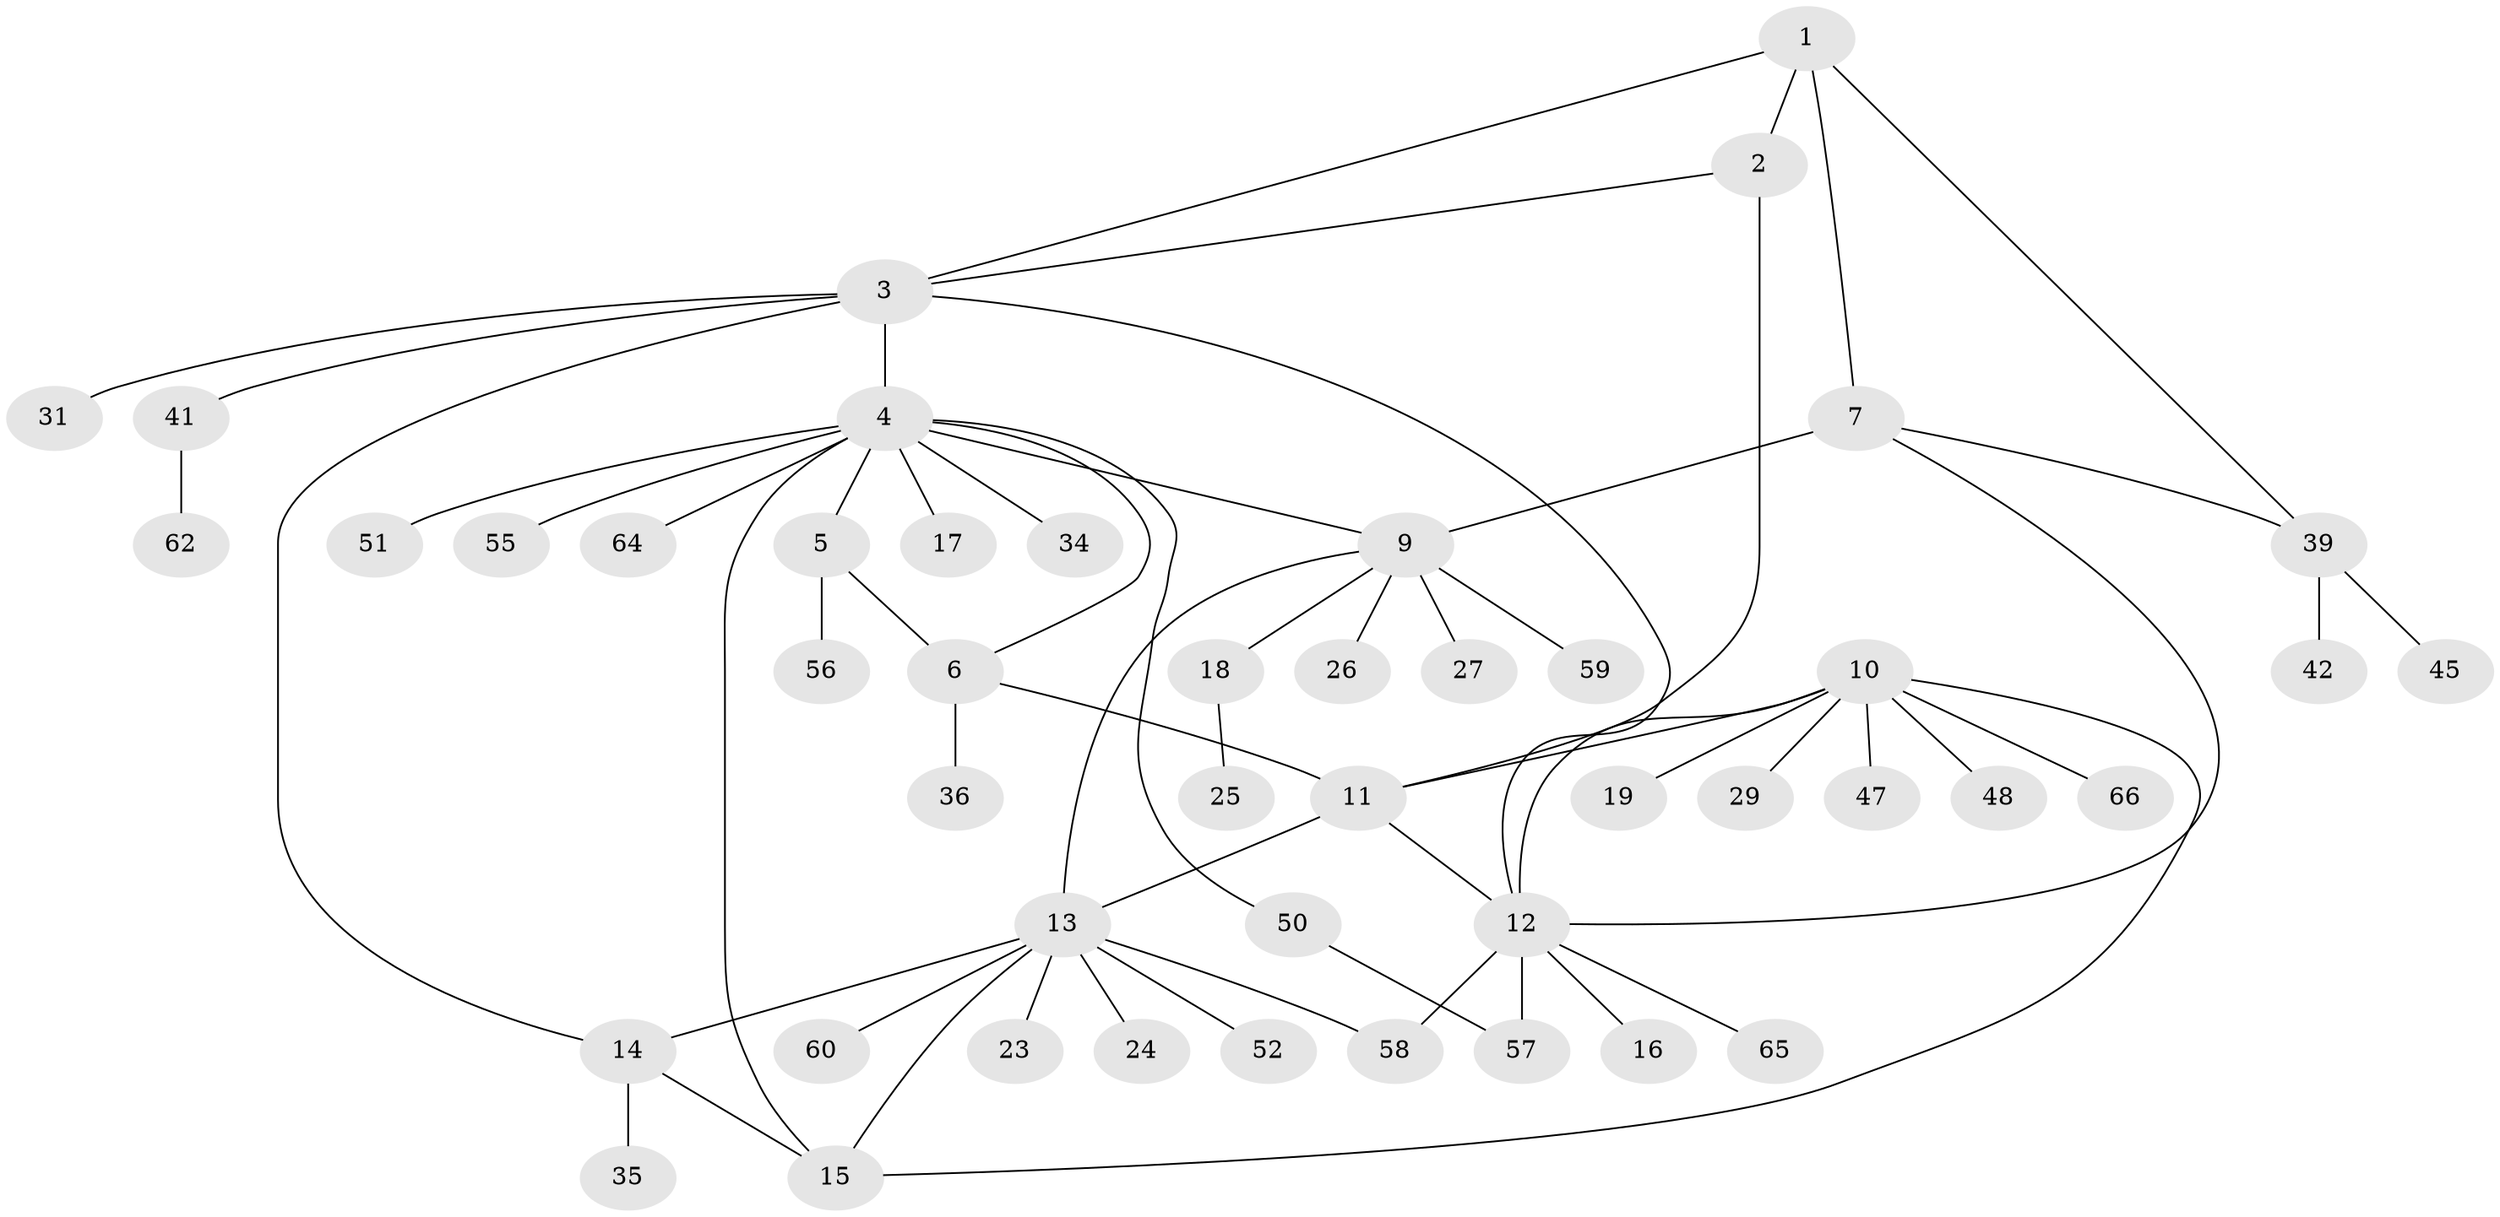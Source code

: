 // original degree distribution, {5: 0.07575757575757576, 4: 0.07575757575757576, 8: 0.045454545454545456, 12: 0.015151515151515152, 3: 0.06060606060606061, 9: 0.015151515151515152, 7: 0.015151515151515152, 1: 0.5909090909090909, 2: 0.10606060606060606}
// Generated by graph-tools (version 1.1) at 2025/11/02/27/25 16:11:35]
// undirected, 47 vertices, 61 edges
graph export_dot {
graph [start="1"]
  node [color=gray90,style=filled];
  1 [super="+63"];
  2 [super="+54"];
  3 [super="+40"];
  4 [super="+21"];
  5 [super="+37"];
  6 [super="+20"];
  7 [super="+8"];
  9 [super="+30"];
  10 [super="+32"];
  11 [super="+49"];
  12 [super="+33"];
  13 [super="+22"];
  14 [super="+38"];
  15 [super="+28"];
  16;
  17;
  18 [super="+46"];
  19;
  23;
  24;
  25;
  26;
  27;
  29 [super="+44"];
  31;
  34;
  35;
  36;
  39 [super="+43"];
  41 [super="+53"];
  42;
  45;
  47;
  48;
  50;
  51;
  52;
  55;
  56;
  57 [super="+61"];
  58;
  59;
  60;
  62;
  64;
  65;
  66;
  1 -- 2;
  1 -- 3;
  1 -- 39;
  1 -- 7;
  2 -- 3;
  2 -- 11;
  3 -- 4;
  3 -- 12;
  3 -- 14;
  3 -- 31;
  3 -- 41;
  4 -- 5;
  4 -- 6;
  4 -- 9;
  4 -- 15;
  4 -- 17;
  4 -- 34;
  4 -- 50;
  4 -- 51;
  4 -- 55;
  4 -- 64;
  5 -- 6;
  5 -- 56;
  6 -- 11;
  6 -- 36;
  7 -- 9 [weight=2];
  7 -- 12;
  7 -- 39;
  9 -- 13;
  9 -- 18;
  9 -- 26;
  9 -- 27;
  9 -- 59;
  10 -- 11;
  10 -- 12;
  10 -- 19;
  10 -- 29;
  10 -- 47;
  10 -- 48;
  10 -- 66;
  10 -- 15;
  11 -- 12;
  11 -- 13;
  12 -- 16;
  12 -- 57;
  12 -- 65;
  12 -- 58;
  13 -- 14;
  13 -- 15;
  13 -- 52;
  13 -- 58;
  13 -- 24;
  13 -- 60;
  13 -- 23;
  14 -- 15;
  14 -- 35;
  18 -- 25;
  39 -- 42;
  39 -- 45;
  41 -- 62;
  50 -- 57;
}
